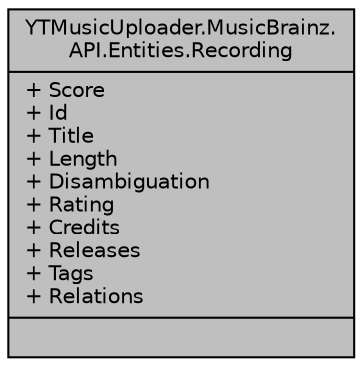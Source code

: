 digraph "YTMusicUploader.MusicBrainz.API.Entities.Recording"
{
 // LATEX_PDF_SIZE
  edge [fontname="Helvetica",fontsize="10",labelfontname="Helvetica",labelfontsize="10"];
  node [fontname="Helvetica",fontsize="10",shape=record];
  Node1 [label="{YTMusicUploader.MusicBrainz.\lAPI.Entities.Recording\n|+ Score\l+ Id\l+ Title\l+ Length\l+ Disambiguation\l+ Rating\l+ Credits\l+ Releases\l+ Tags\l+ Relations\l|}",height=0.2,width=0.4,color="black", fillcolor="grey75", style="filled", fontcolor="black",tooltip="A recording is an entity in MusicBrainz which can be linked to tracks on releases...."];
}
